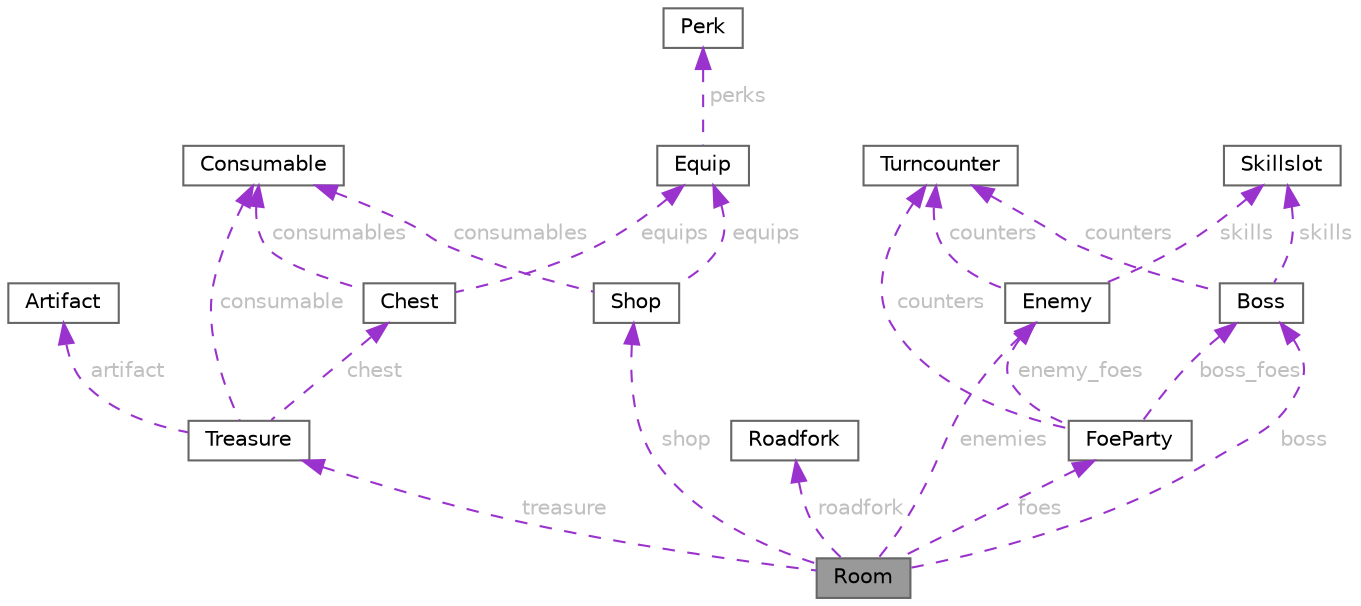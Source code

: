 digraph "Room"
{
 // LATEX_PDF_SIZE
  bgcolor="transparent";
  edge [fontname=Helvetica,fontsize=10,labelfontname=Helvetica,labelfontsize=10];
  node [fontname=Helvetica,fontsize=10,shape=box,height=0.2,width=0.4];
  Node1 [id="Node000001",label="Room",height=0.2,width=0.4,color="gray40", fillcolor="grey60", style="filled", fontcolor="black",tooltip="Represents the entity initialised from a roomClass."];
  Node2 -> Node1 [id="edge1_Node000001_Node000002",dir="back",color="darkorchid3",style="dashed",tooltip=" ",label=" shop",fontcolor="grey" ];
  Node2 [id="Node000002",label="Shop",height=0.2,width=0.4,color="gray40", fillcolor="white", style="filled",URL="$structShop.html",tooltip="Represents a shop instance."];
  Node3 -> Node2 [id="edge2_Node000002_Node000003",dir="back",color="darkorchid3",style="dashed",tooltip=" ",label=" equips",fontcolor="grey" ];
  Node3 [id="Node000003",label="Equip",height=0.2,width=0.4,color="gray40", fillcolor="white", style="filled",URL="$structEquip.html",tooltip="Represents the entity initialised from a equipClass."];
  Node4 -> Node3 [id="edge3_Node000003_Node000004",dir="back",color="darkorchid3",style="dashed",tooltip=" ",label=" perks",fontcolor="grey" ];
  Node4 [id="Node000004",label="Perk",height=0.2,width=0.4,color="gray40", fillcolor="white", style="filled",URL="$structPerk.html",tooltip="Represents the entity initialised from a perkClass."];
  Node5 -> Node2 [id="edge4_Node000002_Node000005",dir="back",color="darkorchid3",style="dashed",tooltip=" ",label=" consumables",fontcolor="grey" ];
  Node5 [id="Node000005",label="Consumable",height=0.2,width=0.4,color="gray40", fillcolor="white", style="filled",URL="$structConsumable.html",tooltip="Holds a certain qty of a consumableClass."];
  Node6 -> Node1 [id="edge5_Node000001_Node000006",dir="back",color="darkorchid3",style="dashed",tooltip=" ",label=" roadfork",fontcolor="grey" ];
  Node6 [id="Node000006",label="Roadfork",height=0.2,width=0.4,color="gray40", fillcolor="white", style="filled",URL="$structRoadfork.html",tooltip="Represents the entity initialised from a roadforkClass."];
  Node7 -> Node1 [id="edge6_Node000001_Node000007",dir="back",color="darkorchid3",style="dashed",tooltip=" ",label=" treasure",fontcolor="grey" ];
  Node7 [id="Node000007",label="Treasure",height=0.2,width=0.4,color="gray40", fillcolor="white", style="filled",URL="$structTreasure.html",tooltip="Represents the entity initialised from a treasureClass."];
  Node8 -> Node7 [id="edge7_Node000007_Node000008",dir="back",color="darkorchid3",style="dashed",tooltip=" ",label=" chest",fontcolor="grey" ];
  Node8 [id="Node000008",label="Chest",height=0.2,width=0.4,color="gray40", fillcolor="white", style="filled",URL="$structChest.html",tooltip="Represents the entity initialised from a chestClass."];
  Node5 -> Node8 [id="edge8_Node000008_Node000005",dir="back",color="darkorchid3",style="dashed",tooltip=" ",label=" consumables",fontcolor="grey" ];
  Node3 -> Node8 [id="edge9_Node000008_Node000003",dir="back",color="darkorchid3",style="dashed",tooltip=" ",label=" equips",fontcolor="grey" ];
  Node5 -> Node7 [id="edge10_Node000007_Node000005",dir="back",color="darkorchid3",style="dashed",tooltip=" ",label=" consumable",fontcolor="grey" ];
  Node9 -> Node7 [id="edge11_Node000007_Node000009",dir="back",color="darkorchid3",style="dashed",tooltip=" ",label=" artifact",fontcolor="grey" ];
  Node9 [id="Node000009",label="Artifact",height=0.2,width=0.4,color="gray40", fillcolor="white", style="filled",URL="$structArtifact.html",tooltip="Represents the entity initialised from a artifactClass."];
  Node10 -> Node1 [id="edge12_Node000001_Node000010",dir="back",color="darkorchid3",style="dashed",tooltip=" ",label=" boss",fontcolor="grey" ];
  Node10 [id="Node000010",label="Boss",height=0.2,width=0.4,color="gray40", fillcolor="white", style="filled",URL="$structBoss.html",tooltip="Represents the entity initialised from a bossClass."];
  Node11 -> Node10 [id="edge13_Node000010_Node000011",dir="back",color="darkorchid3",style="dashed",tooltip=" ",label=" skills",fontcolor="grey" ];
  Node11 [id="Node000011",label="Skillslot",height=0.2,width=0.4,color="gray40", fillcolor="white", style="filled",URL="$structSkillslot.html",tooltip="Holds state for a skillType."];
  Node12 -> Node10 [id="edge14_Node000010_Node000012",dir="back",color="darkorchid3",style="dashed",tooltip=" ",label=" counters",fontcolor="grey" ];
  Node12 [id="Node000012",label="Turncounter",height=0.2,width=0.4,color="gray40", fillcolor="white", style="filled",URL="$structTurncounter.html",tooltip="Represents the entity initialised from a CounterType."];
  Node13 -> Node1 [id="edge15_Node000001_Node000013",dir="back",color="darkorchid3",style="dashed",tooltip=" ",label=" enemies",fontcolor="grey" ];
  Node13 [id="Node000013",label="Enemy",height=0.2,width=0.4,color="gray40", fillcolor="white", style="filled",URL="$structEnemy.html",tooltip="Represents the entity initialised from a enemyClass."];
  Node11 -> Node13 [id="edge16_Node000013_Node000011",dir="back",color="darkorchid3",style="dashed",tooltip=" ",label=" skills",fontcolor="grey" ];
  Node12 -> Node13 [id="edge17_Node000013_Node000012",dir="back",color="darkorchid3",style="dashed",tooltip=" ",label=" counters",fontcolor="grey" ];
  Node14 -> Node1 [id="edge18_Node000001_Node000014",dir="back",color="darkorchid3",style="dashed",tooltip=" ",label=" foes",fontcolor="grey" ];
  Node14 [id="Node000014",label="FoeParty",height=0.2,width=0.4,color="gray40", fillcolor="white", style="filled",URL="$structFoeParty.html",tooltip="Represents the entity initialised from a foePartyClass."];
  Node12 -> Node14 [id="edge19_Node000014_Node000012",dir="back",color="darkorchid3",style="dashed",tooltip=" ",label=" counters",fontcolor="grey" ];
  Node13 -> Node14 [id="edge20_Node000014_Node000013",dir="back",color="darkorchid3",style="dashed",tooltip=" ",label=" enemy_foes",fontcolor="grey" ];
  Node10 -> Node14 [id="edge21_Node000014_Node000010",dir="back",color="darkorchid3",style="dashed",tooltip=" ",label=" boss_foes",fontcolor="grey" ];
}
